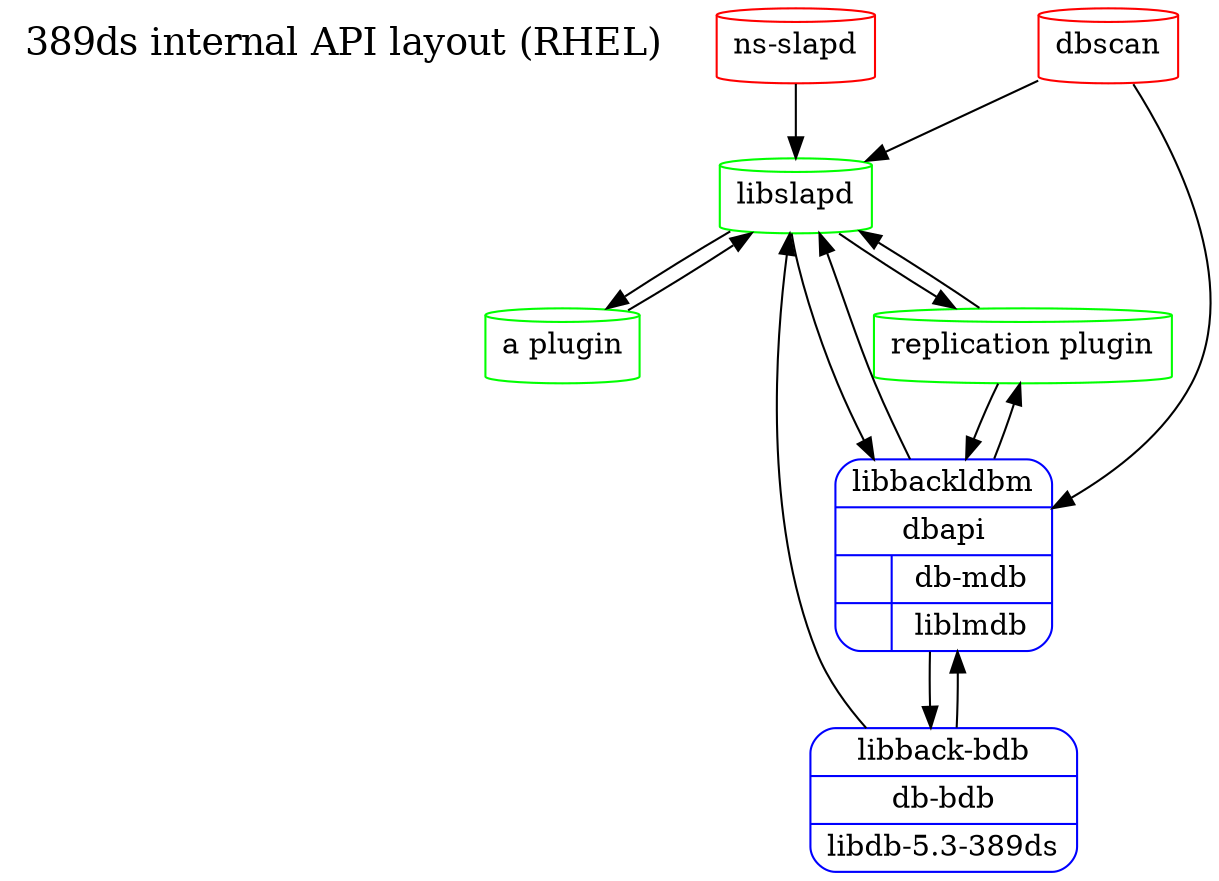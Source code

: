 // Shows how ansible configure 389ds instances

digraph api {
    title [label="389ds internal API layout (RHEL)", shape=plaintext, fontsize=18];
    nsslapd [label="ns-slapd", shape=cylinder, color=red];
    dbscan [label="dbscan", shape=cylinder, color=red];

    repl [label="replication plugin", shape=cylinder, color=green];
    plugin [label="a plugin", shape=cylinder, color=green];
    slapd [label="libslapd", shape=cylinder, color=green];

    backldbm [label="{ libbackldbm | dbapi | { { | } | { db-mdb | liblmdb }}}", shape=Mrecord, color=blue];
    backbdb [label="{ libback-bdb | db-bdb | libdb-5.3-389ds }", shape=Mrecord, color=blue];

    dbscan->backldbm
    dbscan->slapd
    nsslapd->slapd
    slapd->backldbm
    repl->slapd
    repl->backldbm
    slapd->repl
    backldbm->repl
    backldbm->slapd
    backldbm->backbdb
    backbdb->backldbm
    backbdb->slapd
    slapd->plugin
    plugin->slapd

}
    

